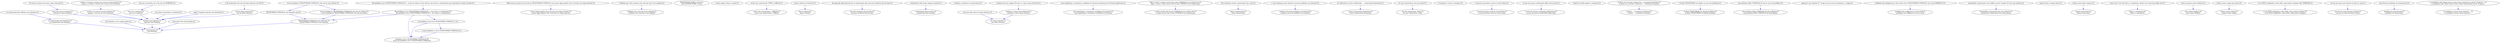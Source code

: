 digraph collapsedGraph {
"problemi con la TELEFONIAX CONSOLLE [2]\navrei dei problemi con la TELEFONIAX CONSOLLE""ancora oggi aspetto che il servizio mi venga attivato [1]\nancora oggi aspetto che il servizio mi venga attivato""Dopo circa un mese ho ricevuto la TELEFONIAX CONSOLLE ma ancora oggi aspetto che il servizio mi venga attivato [1]""Ho problemi con la TELEFONIAX CONSOLLE 2.. non riesco a connettermi [1]\nHo problemi con la TELEFONIAX CONSOLLE 2.. non riesco a connettermi""Ho problemi con la TELEFONIAX CONSOLLE 2.. il mio pc rileva la rete wifi ma non riesco a connettermi pur inserendo la wpa2 corretta [1]""I cellulari non ricevono il tuo segnale [1]\nI cellulari non ricevono il tuo segnale""I cellulari per tutto il paese non ricevono più il tuo segnale [1]""non posso usare internet [1]\nnon posso usare internet""Se non ho campo non posso usare internet [1]""TELEFONIAX CONSOLLE non funziona [1]\nTELEFONIAX CONSOLLE non funziona""TELEFONIAX CONSOLLE non funziona mai [1]""TELEFONIAX HOME e lenta [1]\nTELEFONIAX HOME e lenta""ancora oggi la linea va male [1]""avere una connessione e' difficile [1]\navere una connessione e' difficile""avere una connessione UMTS e' difficile [1]""bassa velocità [1]\nbassa velocità""bassa velocità in Internet [1]""non può usufruire del servizio [1]\nnon può usufruire del servizio""chi paga gli abbonamenti per la connessione dati non può usufruire del servizio [1]""connettività adsl assente [1]\nconnettività adsl assente""connettività adsl quasi sempre assente [1]""continuo a perdere la connessione [1]""continuo a stare senza Internet [1]\ncontinuo a stare senza Internet""continuo ad aver pagato 20 euro e a stare senza Internet [1]""cosa aspettiamo a sistemare i problemi di ricezione [1]\ncosa aspettiamo a sistemare i problemi di ricezione""cosa aspettiamo a sistemare i problemi di ricezione nelcomune di Noventa padovana [1]""vi siete accorti che la mia CONSOLLE non andava piu [1]\nvi siete accorti che la mia CONSOLLE non andava piu""dopo 1 mese vi siete accorti che la mia CONSOLLE non andava piu [1]\ndopo 1 mese vi siete accorti che la mia CONSOLLE non andava piu""senza connessione [1]\nsenza connessione""due settimane senza connessione 3g a casa [1]""continuo ad avere problemi con internet [1]\ncontinuo ad avere problemi con internet""e' una settimana che continuo ad avere problemi con internet [1]""grazie a voi non cio avuto internet [1]\ngrazie a voi non cio avuto internet""grazie a voi per2 e mezzo non cio piu avuto internet [1]\ngrazie a voi per2 e mezzo non cio piu avuto internet""ho problemi con la mia TELEFONIAX CONSOLLE 1 [1]""vostra connessione lentissima [1]\nvostra connessione lentissima""ho riattivato la vostra scheda dati.... connessione lentissima [1]""ho una connessione -lenta [1]\nho una connessione -lenta""ho una connessione stra-stra-lenta [1]""il computer è lento a navigare [1]""il mio problema è con la TELEFONIAX CONSOLLE [1]""io non ho potuto usare la vostra linea [1]\nio non ho potuto usare la vostra linea""io non ho mai potuto usare la vostra linea [1]""io non sto ancora usufruendo della linea [1]\nio non sto ancora usufruendo della linea""io non sto ancora usufruendo della nuova linea [1]""l'apertura delle pagine è stralenta [1]""la linea ... e nemmeno funziona [1]\nla linea ... e nemmeno funziona""la linea mi è arrivata 5 giorni fà... e nemmeno funziona [1]\nla linea mi è arrivata 5 giorni fà... e nemmeno funziona""la connessione non funziona [1]\nla connessione non funziona""la connessione dal cellulare non funziona [1]""la linea TELEFONIAX sta dando problemi [1]\nla linea TELEFONIAX sta dando problemi""la linea TELEFONIAX sta dando un sacco di problemi [1]""mi ha mandato la TELEFONIAX CONSOLLE che non ho chiesto [1]\nmi ha mandato la TELEFONIAX CONSOLLE che non ho chiesto""mi ha mandato la TELEFONIAX CONSOLLE che non ho mai chiesto [1]""non funziona se ho campo pieno [1]""non mi va internet [1]\nnon mi va internet""non mi va internet con il 3g sul mio MOBILEE [1]""non parliamo della CONSOLLE ke da problemi [1]\nnon parliamo della CONSOLLE ke da problemi""non parliamo della CONSOLLE ke da un sacco di problemi [1]""non riesco ad andare su internet [1]""internet non funziona [1]\ninternet non funziona""ogni 3 4 giorni internet non funziona [1]""pago per una velocità di 7 mega ma non arriva nemmeno a 1 mega [1]""problemi nel configurare la rete wii-fii [1]\nproblemi nel configurare la rete wii-fii""problemi nel configurare la rete wii-fii con la TELEFONIAX CONSOLLE con il mio MOBILE-E [1]""promettete connessioni che sono pietose [1]\npromettete connessioni che sono pietose""promettete connessioni con le offerte nuove tramite 3G che sono pietose [1]""questa linea è troppo lenta [1]""rimani senza linea [1]\nrimani senza linea""rimani senza linea sempre [1]""fatica a connettersi [1]\nfatica a connettersi""sono circa 3 ore che fatica a connettersi anche con il massimo della rete [1]""non funziona [1]\nnon funziona""sono mesi che non funziona [1]""sono senza telefono [1]\nsono senza telefono""sono tre giorni senza telefono [1]""sto senza internet [1]\nsto senza internet""sono tre mesi che sto senza internet [1]""stiamo senza campo [1]\nstiamo senza campo""stiamo senza campo per giorni [1]""vi sto SOLO regalando i miei soldi, senza poter navigare [1]\nvi sto SOLO regalando i miei soldi, senza poter navigare""vi sto SOLO regalando i miei soldi, senza poter navigare dall' MOBILEE [1]""voi non mi avete attivato la linea [1]\nvoi non mi avete attivato la linea""voi non mi avete mai attivato la linea in casa [1]""problemi di connessione [1]\nproblemi di connessione""zona Ferrara problemi di connessione [1]""non ho linea internet [1]\nnon ho linea internet""è da stamattina che non ho linea internet sul cell [1]""è scandaloso essere senza internet ... [1]\nè scandaloso essere senza internet ...""è scandaloso nell' ultimo mese essere senza internet per più di 15 giorni... [1]\nè scandaloso nell' ultimo mese essere senza internet per più di 15 giorni...""Dopo circa un mese ho ricevuto la TELEFONIAX CONSOLLE ma ancora oggi aspetto che il servizio mi venga attivato [1]" -> "ancora oggi aspetto che il servizio mi venga attivato [1]\nancora oggi aspetto che il servizio mi venga attivato" [color=blue]
"Ho problemi con la TELEFONIAX CONSOLLE 2.. il mio pc rileva la rete wifi ma non riesco a connettermi pur inserendo la wpa2 corretta [1]" -> "Ho problemi con la TELEFONIAX CONSOLLE 2.. non riesco a connettermi [1]\nHo problemi con la TELEFONIAX CONSOLLE 2.. non riesco a connettermi" [color=blue]
"I cellulari per tutto il paese non ricevono più il tuo segnale [1]" -> "I cellulari non ricevono il tuo segnale [1]\nI cellulari non ricevono il tuo segnale" [color=blue]
"Se non ho campo non posso usare internet [1]" -> "non posso usare internet [1]\nnon posso usare internet" [color=blue]
"TELEFONIAX CONSOLLE non funziona mai [1]" -> "TELEFONIAX CONSOLLE non funziona [1]\nTELEFONIAX CONSOLLE non funziona" [color=blue]
"Ho problemi con la TELEFONIAX CONSOLLE 2.. non riesco a connettermi [1]\nHo problemi con la TELEFONIAX CONSOLLE 2.. non riesco a connettermi" -> "TELEFONIAX CONSOLLE non funziona [1]\nTELEFONIAX CONSOLLE non funziona" [color=blue]
"avere una connessione UMTS e' difficile [1]" -> "avere una connessione e' difficile [1]\navere una connessione e' difficile" [color=blue]
"Ho problemi con la TELEFONIAX CONSOLLE 2.. non riesco a connettermi [1]\nHo problemi con la TELEFONIAX CONSOLLE 2.. non riesco a connettermi" -> "problemi con la TELEFONIAX CONSOLLE [2]\navrei dei problemi con la TELEFONIAX CONSOLLE" [color=blue]
"bassa velocità in Internet [1]" -> "bassa velocità [1]\nbassa velocità" [color=blue]
"chi paga gli abbonamenti per la connessione dati non può usufruire del servizio [1]" -> "non può usufruire del servizio [1]\nnon può usufruire del servizio" [color=blue]
"connettività adsl quasi sempre assente [1]" -> "connettività adsl assente [1]\nconnettività adsl assente" [color=blue]
"continuo ad aver pagato 20 euro e a stare senza Internet [1]" -> "continuo a stare senza Internet [1]\ncontinuo a stare senza Internet" [color=blue]
"cosa aspettiamo a sistemare i problemi di ricezione nelcomune di Noventa padovana [1]" -> "cosa aspettiamo a sistemare i problemi di ricezione [1]\ncosa aspettiamo a sistemare i problemi di ricezione" [color=blue]
"dopo 1 mese vi siete accorti che la mia CONSOLLE non andava piu [1]\ndopo 1 mese vi siete accorti che la mia CONSOLLE non andava piu" -> "vi siete accorti che la mia CONSOLLE non andava piu [1]\nvi siete accorti che la mia CONSOLLE non andava piu" [color=blue]
"due settimane senza connessione 3g a casa [1]" -> "senza connessione [1]\nsenza connessione" [color=blue]
"e' una settimana che continuo ad avere problemi con internet [1]" -> "continuo ad avere problemi con internet [1]\ncontinuo ad avere problemi con internet" [color=blue]
"grazie a voi per2 e mezzo non cio piu avuto internet [1]\ngrazie a voi per2 e mezzo non cio piu avuto internet" -> "grazie a voi non cio avuto internet [1]\ngrazie a voi non cio avuto internet" [color=blue]
"ho problemi con la mia TELEFONIAX CONSOLLE 1 [1]" -> "problemi con la TELEFONIAX CONSOLLE [2]\navrei dei problemi con la TELEFONIAX CONSOLLE" [color=blue]
"Ho problemi con la TELEFONIAX CONSOLLE 2.. non riesco a connettermi [1]\nHo problemi con la TELEFONIAX CONSOLLE 2.. non riesco a connettermi" -> "ho problemi con la mia TELEFONIAX CONSOLLE 1 [1]" [color=blue]
"ho riattivato la vostra scheda dati.... connessione lentissima [1]" -> "vostra connessione lentissima [1]\nvostra connessione lentissima" [color=blue]
"ho una connessione stra-stra-lenta [1]" -> "ho una connessione -lenta [1]\nho una connessione -lenta" [color=blue]
"il mio problema è con la TELEFONIAX CONSOLLE [1]" -> "problemi con la TELEFONIAX CONSOLLE [2]\navrei dei problemi con la TELEFONIAX CONSOLLE" [color=blue]
"ho problemi con la mia TELEFONIAX CONSOLLE 1 [1]" -> "il mio problema è con la TELEFONIAX CONSOLLE [1]" [color=blue]
"io non ho mai potuto usare la vostra linea [1]" -> "io non ho potuto usare la vostra linea [1]\nio non ho potuto usare la vostra linea" [color=blue]
"io non sto ancora usufruendo della nuova linea [1]" -> "io non sto ancora usufruendo della linea [1]\nio non sto ancora usufruendo della linea" [color=blue]
"la linea mi è arrivata 5 giorni fà... e nemmeno funziona [1]\nla linea mi è arrivata 5 giorni fà... e nemmeno funziona" -> "la linea ... e nemmeno funziona [1]\nla linea ... e nemmeno funziona" [color=blue]
"la connessione dal cellulare non funziona [1]" -> "la connessione non funziona [1]\nla connessione non funziona" [color=blue]
"la linea TELEFONIAX sta dando un sacco di problemi [1]" -> "la linea TELEFONIAX sta dando problemi [1]\nla linea TELEFONIAX sta dando problemi" [color=blue]
"mi ha mandato la TELEFONIAX CONSOLLE che non ho mai chiesto [1]" -> "mi ha mandato la TELEFONIAX CONSOLLE che non ho chiesto [1]\nmi ha mandato la TELEFONIAX CONSOLLE che non ho chiesto" [color=blue]
"mi ha mandato la TELEFONIAX CONSOLLE che non ho chiesto [1]\nmi ha mandato la TELEFONIAX CONSOLLE che non ho chiesto" -> "TELEFONIAX CONSOLLE non funziona [1]\nTELEFONIAX CONSOLLE non funziona" [color=blue]
"mi ha mandato la TELEFONIAX CONSOLLE che non ho mai chiesto [1]" -> "TELEFONIAX CONSOLLE non funziona mai [1]" [color=blue]
"non mi va internet con il 3g sul mio MOBILEE [1]" -> "non mi va internet [1]\nnon mi va internet" [color=blue]
"non parliamo della CONSOLLE ke da un sacco di problemi [1]" -> "non parliamo della CONSOLLE ke da problemi [1]\nnon parliamo della CONSOLLE ke da problemi" [color=blue]
"ogni 3 4 giorni internet non funziona [1]" -> "internet non funziona [1]\ninternet non funziona" [color=blue]
"grazie a voi non cio avuto internet [1]\ngrazie a voi non cio avuto internet" -> "internet non funziona [1]\ninternet non funziona" [color=blue]
"non riesco ad andare su internet [1]" -> "internet non funziona [1]\ninternet non funziona" [color=blue]
"non posso usare internet [1]\nnon posso usare internet" -> "internet non funziona [1]\ninternet non funziona" [color=blue]
"non mi va internet [1]\nnon mi va internet" -> "internet non funziona [1]\ninternet non funziona" [color=blue]
"problemi nel configurare la rete wii-fii con la TELEFONIAX CONSOLLE con il mio MOBILE-E [1]" -> "problemi nel configurare la rete wii-fii [1]\nproblemi nel configurare la rete wii-fii" [color=blue]
"promettete connessioni con le offerte nuove tramite 3G che sono pietose [1]" -> "promettete connessioni che sono pietose [1]\npromettete connessioni che sono pietose" [color=blue]
"rimani senza linea sempre [1]" -> "rimani senza linea [1]\nrimani senza linea" [color=blue]
"sono circa 3 ore che fatica a connettersi anche con il massimo della rete [1]" -> "fatica a connettersi [1]\nfatica a connettersi" [color=blue]
"sono mesi che non funziona [1]" -> "non funziona [1]\nnon funziona" [color=blue]
"TELEFONIAX CONSOLLE non funziona [1]\nTELEFONIAX CONSOLLE non funziona" -> "non funziona [1]\nnon funziona" [color=blue]
"la connessione non funziona [1]\nla connessione non funziona" -> "non funziona [1]\nnon funziona" [color=blue]
"non funziona se ho campo pieno [1]" -> "non funziona [1]\nnon funziona" [color=blue]
"internet non funziona [1]\ninternet non funziona" -> "non funziona [1]\nnon funziona" [color=blue]
"sono tre giorni senza telefono [1]" -> "sono senza telefono [1]\nsono senza telefono" [color=blue]
"sono tre mesi che sto senza internet [1]" -> "sto senza internet [1]\nsto senza internet" [color=blue]
"continuo a stare senza Internet [1]\ncontinuo a stare senza Internet" -> "sto senza internet [1]\nsto senza internet" [color=blue]
"stiamo senza campo per giorni [1]" -> "stiamo senza campo [1]\nstiamo senza campo" [color=blue]
"vi sto SOLO regalando i miei soldi, senza poter navigare dall' MOBILEE [1]" -> "vi sto SOLO regalando i miei soldi, senza poter navigare [1]\nvi sto SOLO regalando i miei soldi, senza poter navigare" [color=blue]
"voi non mi avete mai attivato la linea in casa [1]" -> "voi non mi avete attivato la linea [1]\nvoi non mi avete attivato la linea" [color=blue]
"zona Ferrara problemi di connessione [1]" -> "problemi di connessione [1]\nproblemi di connessione" [color=blue]
"è da stamattina che non ho linea internet sul cell [1]" -> "non ho linea internet [1]\nnon ho linea internet" [color=blue]
"non ho linea internet [1]\nnon ho linea internet" -> "internet non funziona [1]\ninternet non funziona" [color=blue]
"è scandaloso nell' ultimo mese essere senza internet per più di 15 giorni... [1]\nè scandaloso nell' ultimo mese essere senza internet per più di 15 giorni..." -> "è scandaloso essere senza internet ... [1]\nè scandaloso essere senza internet ..." [color=blue]
}